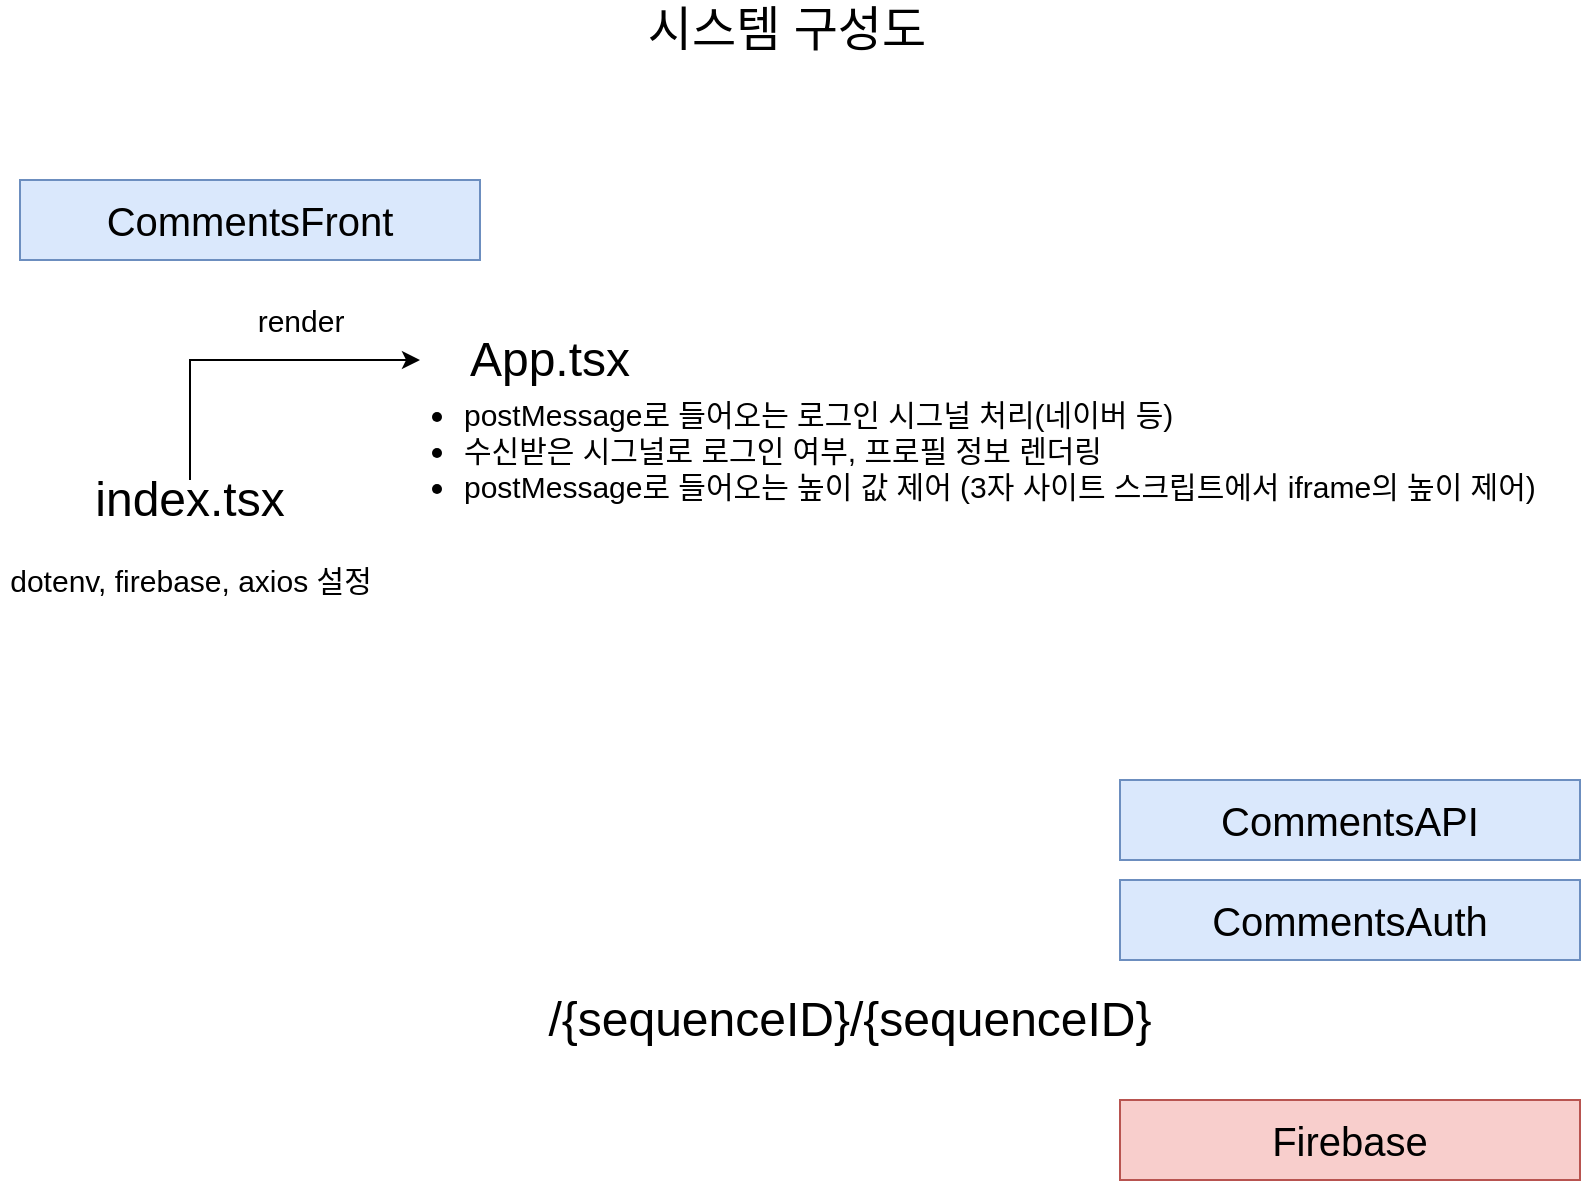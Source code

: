 <mxfile version="14.6.0" type="github">
  <diagram id="DoG3ndfj1dwMmVfzGEI8" name="Page-1">
    <mxGraphModel dx="1186" dy="739" grid="1" gridSize="10" guides="1" tooltips="1" connect="1" arrows="1" fold="1" page="1" pageScale="1" pageWidth="827" pageHeight="1169" math="0" shadow="0">
      <root>
        <mxCell id="0" />
        <mxCell id="1" parent="0" />
        <mxCell id="KWsR8sVfNkWi_76bDLRQ-1" value="시스템 구성도" style="text;html=1;align=center;verticalAlign=middle;whiteSpace=wrap;rounded=0;fontSize=24;" vertex="1" parent="1">
          <mxGeometry x="328" y="30" width="171" height="30" as="geometry" />
        </mxCell>
        <mxCell id="KWsR8sVfNkWi_76bDLRQ-2" value="CommentsFront" style="text;html=1;strokeColor=#6c8ebf;fillColor=#dae8fc;align=center;verticalAlign=middle;whiteSpace=wrap;rounded=0;fontSize=20;" vertex="1" parent="1">
          <mxGeometry x="30" y="120" width="230" height="40" as="geometry" />
        </mxCell>
        <mxCell id="KWsR8sVfNkWi_76bDLRQ-3" value="CommentsAPI" style="text;html=1;strokeColor=#6c8ebf;fillColor=#dae8fc;align=center;verticalAlign=middle;whiteSpace=wrap;rounded=0;fontSize=20;" vertex="1" parent="1">
          <mxGeometry x="580" y="420" width="230" height="40" as="geometry" />
        </mxCell>
        <mxCell id="KWsR8sVfNkWi_76bDLRQ-4" value="CommentsAuth" style="text;html=1;strokeColor=#6c8ebf;fillColor=#dae8fc;align=center;verticalAlign=middle;whiteSpace=wrap;rounded=0;fontSize=20;" vertex="1" parent="1">
          <mxGeometry x="580" y="470" width="230" height="40" as="geometry" />
        </mxCell>
        <mxCell id="KWsR8sVfNkWi_76bDLRQ-5" value="/{sequenceID}/{sequenceID}" style="text;html=1;strokeColor=none;fillColor=none;align=center;verticalAlign=middle;whiteSpace=wrap;rounded=0;fontSize=24;" vertex="1" parent="1">
          <mxGeometry x="270" y="530" width="350" height="20" as="geometry" />
        </mxCell>
        <mxCell id="KWsR8sVfNkWi_76bDLRQ-6" value="Firebase" style="text;html=1;strokeColor=#b85450;fillColor=#f8cecc;align=center;verticalAlign=middle;whiteSpace=wrap;rounded=0;fontSize=20;" vertex="1" parent="1">
          <mxGeometry x="580" y="580" width="230" height="40" as="geometry" />
        </mxCell>
        <mxCell id="KWsR8sVfNkWi_76bDLRQ-7" value="App.tsx" style="text;html=1;strokeColor=none;fillColor=none;align=center;verticalAlign=middle;whiteSpace=wrap;rounded=0;fontSize=24;" vertex="1" parent="1">
          <mxGeometry x="230" y="200" width="130" height="20" as="geometry" />
        </mxCell>
        <mxCell id="KWsR8sVfNkWi_76bDLRQ-9" style="edgeStyle=orthogonalEdgeStyle;rounded=0;orthogonalLoop=1;jettySize=auto;html=1;exitX=0.5;exitY=0;exitDx=0;exitDy=0;entryX=0;entryY=0.5;entryDx=0;entryDy=0;fontSize=24;" edge="1" parent="1" source="KWsR8sVfNkWi_76bDLRQ-8" target="KWsR8sVfNkWi_76bDLRQ-7">
          <mxGeometry relative="1" as="geometry" />
        </mxCell>
        <mxCell id="KWsR8sVfNkWi_76bDLRQ-8" value="index.tsx" style="text;html=1;strokeColor=none;fillColor=none;align=center;verticalAlign=middle;whiteSpace=wrap;rounded=0;fontSize=24;" vertex="1" parent="1">
          <mxGeometry x="50" y="270" width="130" height="20" as="geometry" />
        </mxCell>
        <mxCell id="KWsR8sVfNkWi_76bDLRQ-10" value="render" style="text;html=1;align=center;verticalAlign=middle;resizable=0;points=[];autosize=1;strokeColor=none;fontSize=15;" vertex="1" parent="1">
          <mxGeometry x="140" y="180" width="60" height="20" as="geometry" />
        </mxCell>
        <mxCell id="KWsR8sVfNkWi_76bDLRQ-11" value="&lt;div&gt;&lt;span&gt;dotenv,&amp;nbsp;&lt;/span&gt;&lt;span&gt;firebase,&amp;nbsp;&lt;/span&gt;&lt;span&gt;axios&amp;nbsp;&lt;/span&gt;&lt;span&gt;설정&lt;/span&gt;&lt;/div&gt;" style="text;html=1;align=center;verticalAlign=middle;resizable=0;points=[];autosize=1;fontSize=15;" vertex="1" parent="1">
          <mxGeometry x="20" y="310" width="190" height="20" as="geometry" />
        </mxCell>
        <mxCell id="KWsR8sVfNkWi_76bDLRQ-14" value="&lt;ul&gt;&lt;li&gt;postMessage로 들어오는 로그인 시그널 처리(네이버 등)&lt;/li&gt;&lt;li style=&quot;&quot;&gt;수신받은 시그널로 로그인 여부, 프로필 정보 렌더링&lt;/li&gt;&lt;li style=&quot;&quot;&gt;postMessage로 들어오는 높이 값 제어 (3자 사이트 스크립트에서 iframe의 높이 제어)&lt;/li&gt;&lt;/ul&gt;" style="text;html=1;align=left;verticalAlign=middle;resizable=0;points=[];autosize=1;fontSize=15;" vertex="1" parent="1">
          <mxGeometry x="210" y="210" width="570" height="90" as="geometry" />
        </mxCell>
      </root>
    </mxGraphModel>
  </diagram>
</mxfile>
